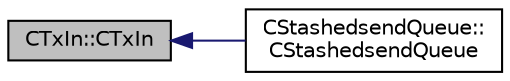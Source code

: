 digraph "CTxIn::CTxIn"
{
  edge [fontname="Helvetica",fontsize="10",labelfontname="Helvetica",labelfontsize="10"];
  node [fontname="Helvetica",fontsize="10",shape=record];
  rankdir="LR";
  Node2 [label="CTxIn::CTxIn",height=0.2,width=0.4,color="black", fillcolor="grey75", style="filled", fontcolor="black"];
  Node2 -> Node3 [dir="back",color="midnightblue",fontsize="10",style="solid",fontname="Helvetica"];
  Node3 [label="CStashedsendQueue::\lCStashedsendQueue",height=0.2,width=0.4,color="black", fillcolor="white", style="filled",URL="$dd/d34/class_c_stashedsend_queue.html#abed6178709571bb82e2821c458a04978"];
}
